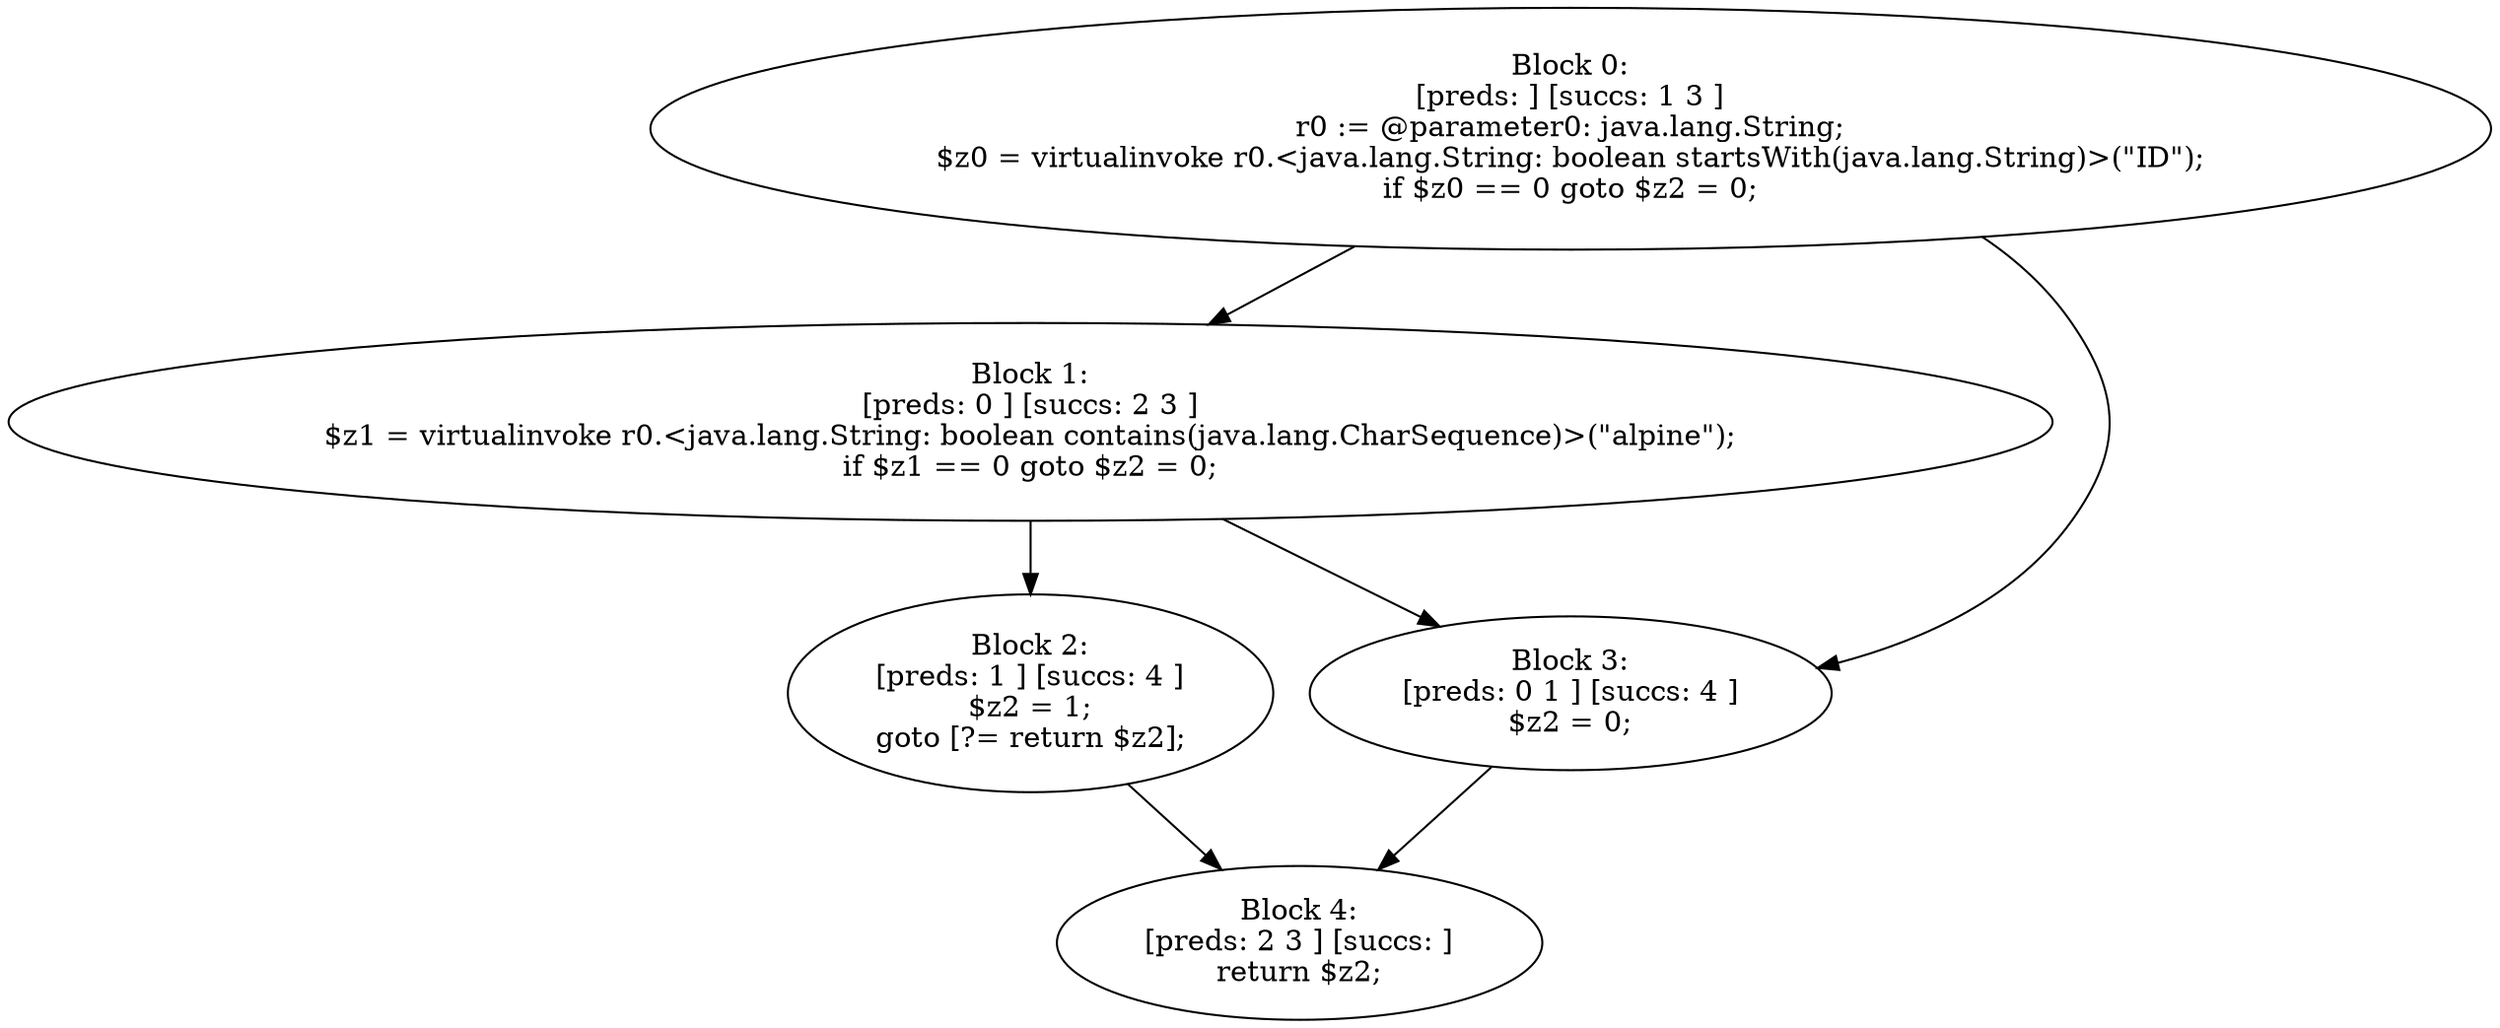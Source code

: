 digraph "unitGraph" {
    "Block 0:
[preds: ] [succs: 1 3 ]
r0 := @parameter0: java.lang.String;
$z0 = virtualinvoke r0.<java.lang.String: boolean startsWith(java.lang.String)>(\"ID\");
if $z0 == 0 goto $z2 = 0;
"
    "Block 1:
[preds: 0 ] [succs: 2 3 ]
$z1 = virtualinvoke r0.<java.lang.String: boolean contains(java.lang.CharSequence)>(\"alpine\");
if $z1 == 0 goto $z2 = 0;
"
    "Block 2:
[preds: 1 ] [succs: 4 ]
$z2 = 1;
goto [?= return $z2];
"
    "Block 3:
[preds: 0 1 ] [succs: 4 ]
$z2 = 0;
"
    "Block 4:
[preds: 2 3 ] [succs: ]
return $z2;
"
    "Block 0:
[preds: ] [succs: 1 3 ]
r0 := @parameter0: java.lang.String;
$z0 = virtualinvoke r0.<java.lang.String: boolean startsWith(java.lang.String)>(\"ID\");
if $z0 == 0 goto $z2 = 0;
"->"Block 1:
[preds: 0 ] [succs: 2 3 ]
$z1 = virtualinvoke r0.<java.lang.String: boolean contains(java.lang.CharSequence)>(\"alpine\");
if $z1 == 0 goto $z2 = 0;
";
    "Block 0:
[preds: ] [succs: 1 3 ]
r0 := @parameter0: java.lang.String;
$z0 = virtualinvoke r0.<java.lang.String: boolean startsWith(java.lang.String)>(\"ID\");
if $z0 == 0 goto $z2 = 0;
"->"Block 3:
[preds: 0 1 ] [succs: 4 ]
$z2 = 0;
";
    "Block 1:
[preds: 0 ] [succs: 2 3 ]
$z1 = virtualinvoke r0.<java.lang.String: boolean contains(java.lang.CharSequence)>(\"alpine\");
if $z1 == 0 goto $z2 = 0;
"->"Block 2:
[preds: 1 ] [succs: 4 ]
$z2 = 1;
goto [?= return $z2];
";
    "Block 1:
[preds: 0 ] [succs: 2 3 ]
$z1 = virtualinvoke r0.<java.lang.String: boolean contains(java.lang.CharSequence)>(\"alpine\");
if $z1 == 0 goto $z2 = 0;
"->"Block 3:
[preds: 0 1 ] [succs: 4 ]
$z2 = 0;
";
    "Block 2:
[preds: 1 ] [succs: 4 ]
$z2 = 1;
goto [?= return $z2];
"->"Block 4:
[preds: 2 3 ] [succs: ]
return $z2;
";
    "Block 3:
[preds: 0 1 ] [succs: 4 ]
$z2 = 0;
"->"Block 4:
[preds: 2 3 ] [succs: ]
return $z2;
";
}
